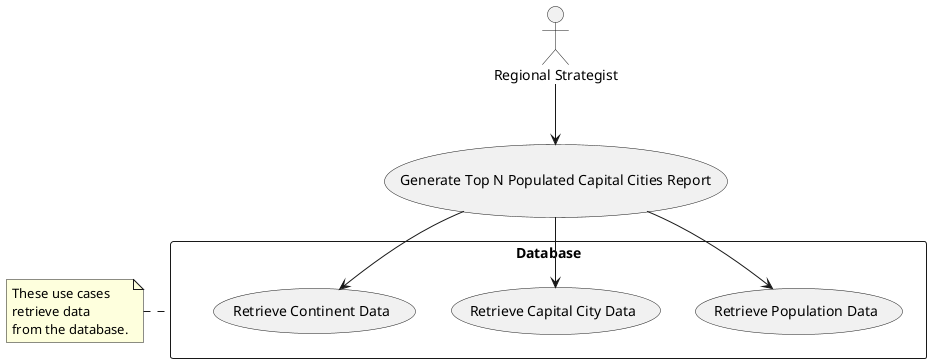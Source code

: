 @startuml Regional_Strategy_System

usecase UC12 as "Generate Top N Populated Capital Cities Report"

actor "Regional Strategist" as Strategist

rectangle Database {
    usecase "Retrieve Population Data" as RetrievePopulationData
    usecase "Retrieve Capital City Data" as RetrieveCapitalCityData
    usecase "Retrieve Continent Data" as RetrieveContinentData
}

Strategist --> UC12
UC12 --> RetrievePopulationData
UC12 --> RetrieveCapitalCityData
UC12 --> RetrieveContinentData

note left of Database : These use cases\nretrieve data\nfrom the database.

@enduml
